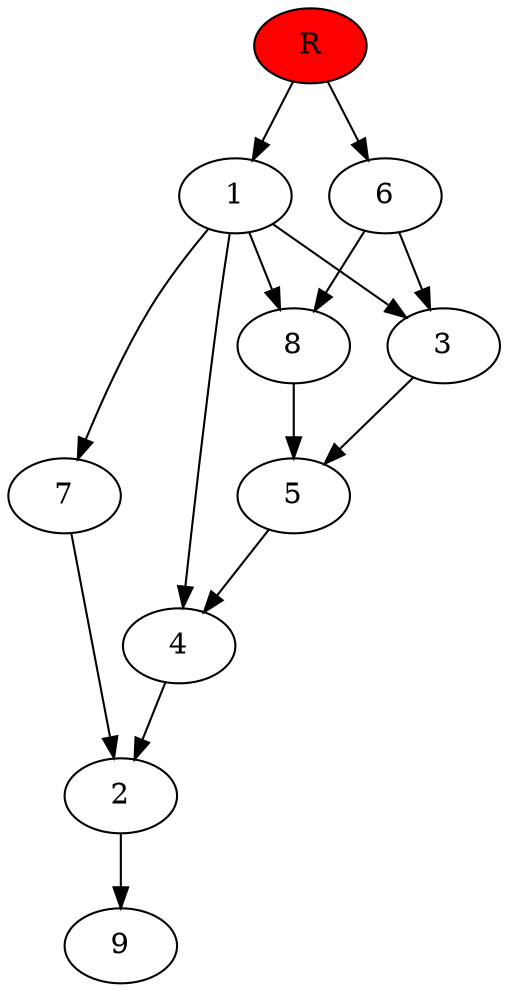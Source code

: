 digraph prb20936 {
	1
	2
	3
	4
	5
	6
	7
	8
	R [fillcolor="#ff0000" style=filled]
	1 -> 3
	1 -> 4
	1 -> 7
	1 -> 8
	2 -> 9
	3 -> 5
	4 -> 2
	5 -> 4
	6 -> 3
	6 -> 8
	7 -> 2
	8 -> 5
	R -> 1
	R -> 6
}
